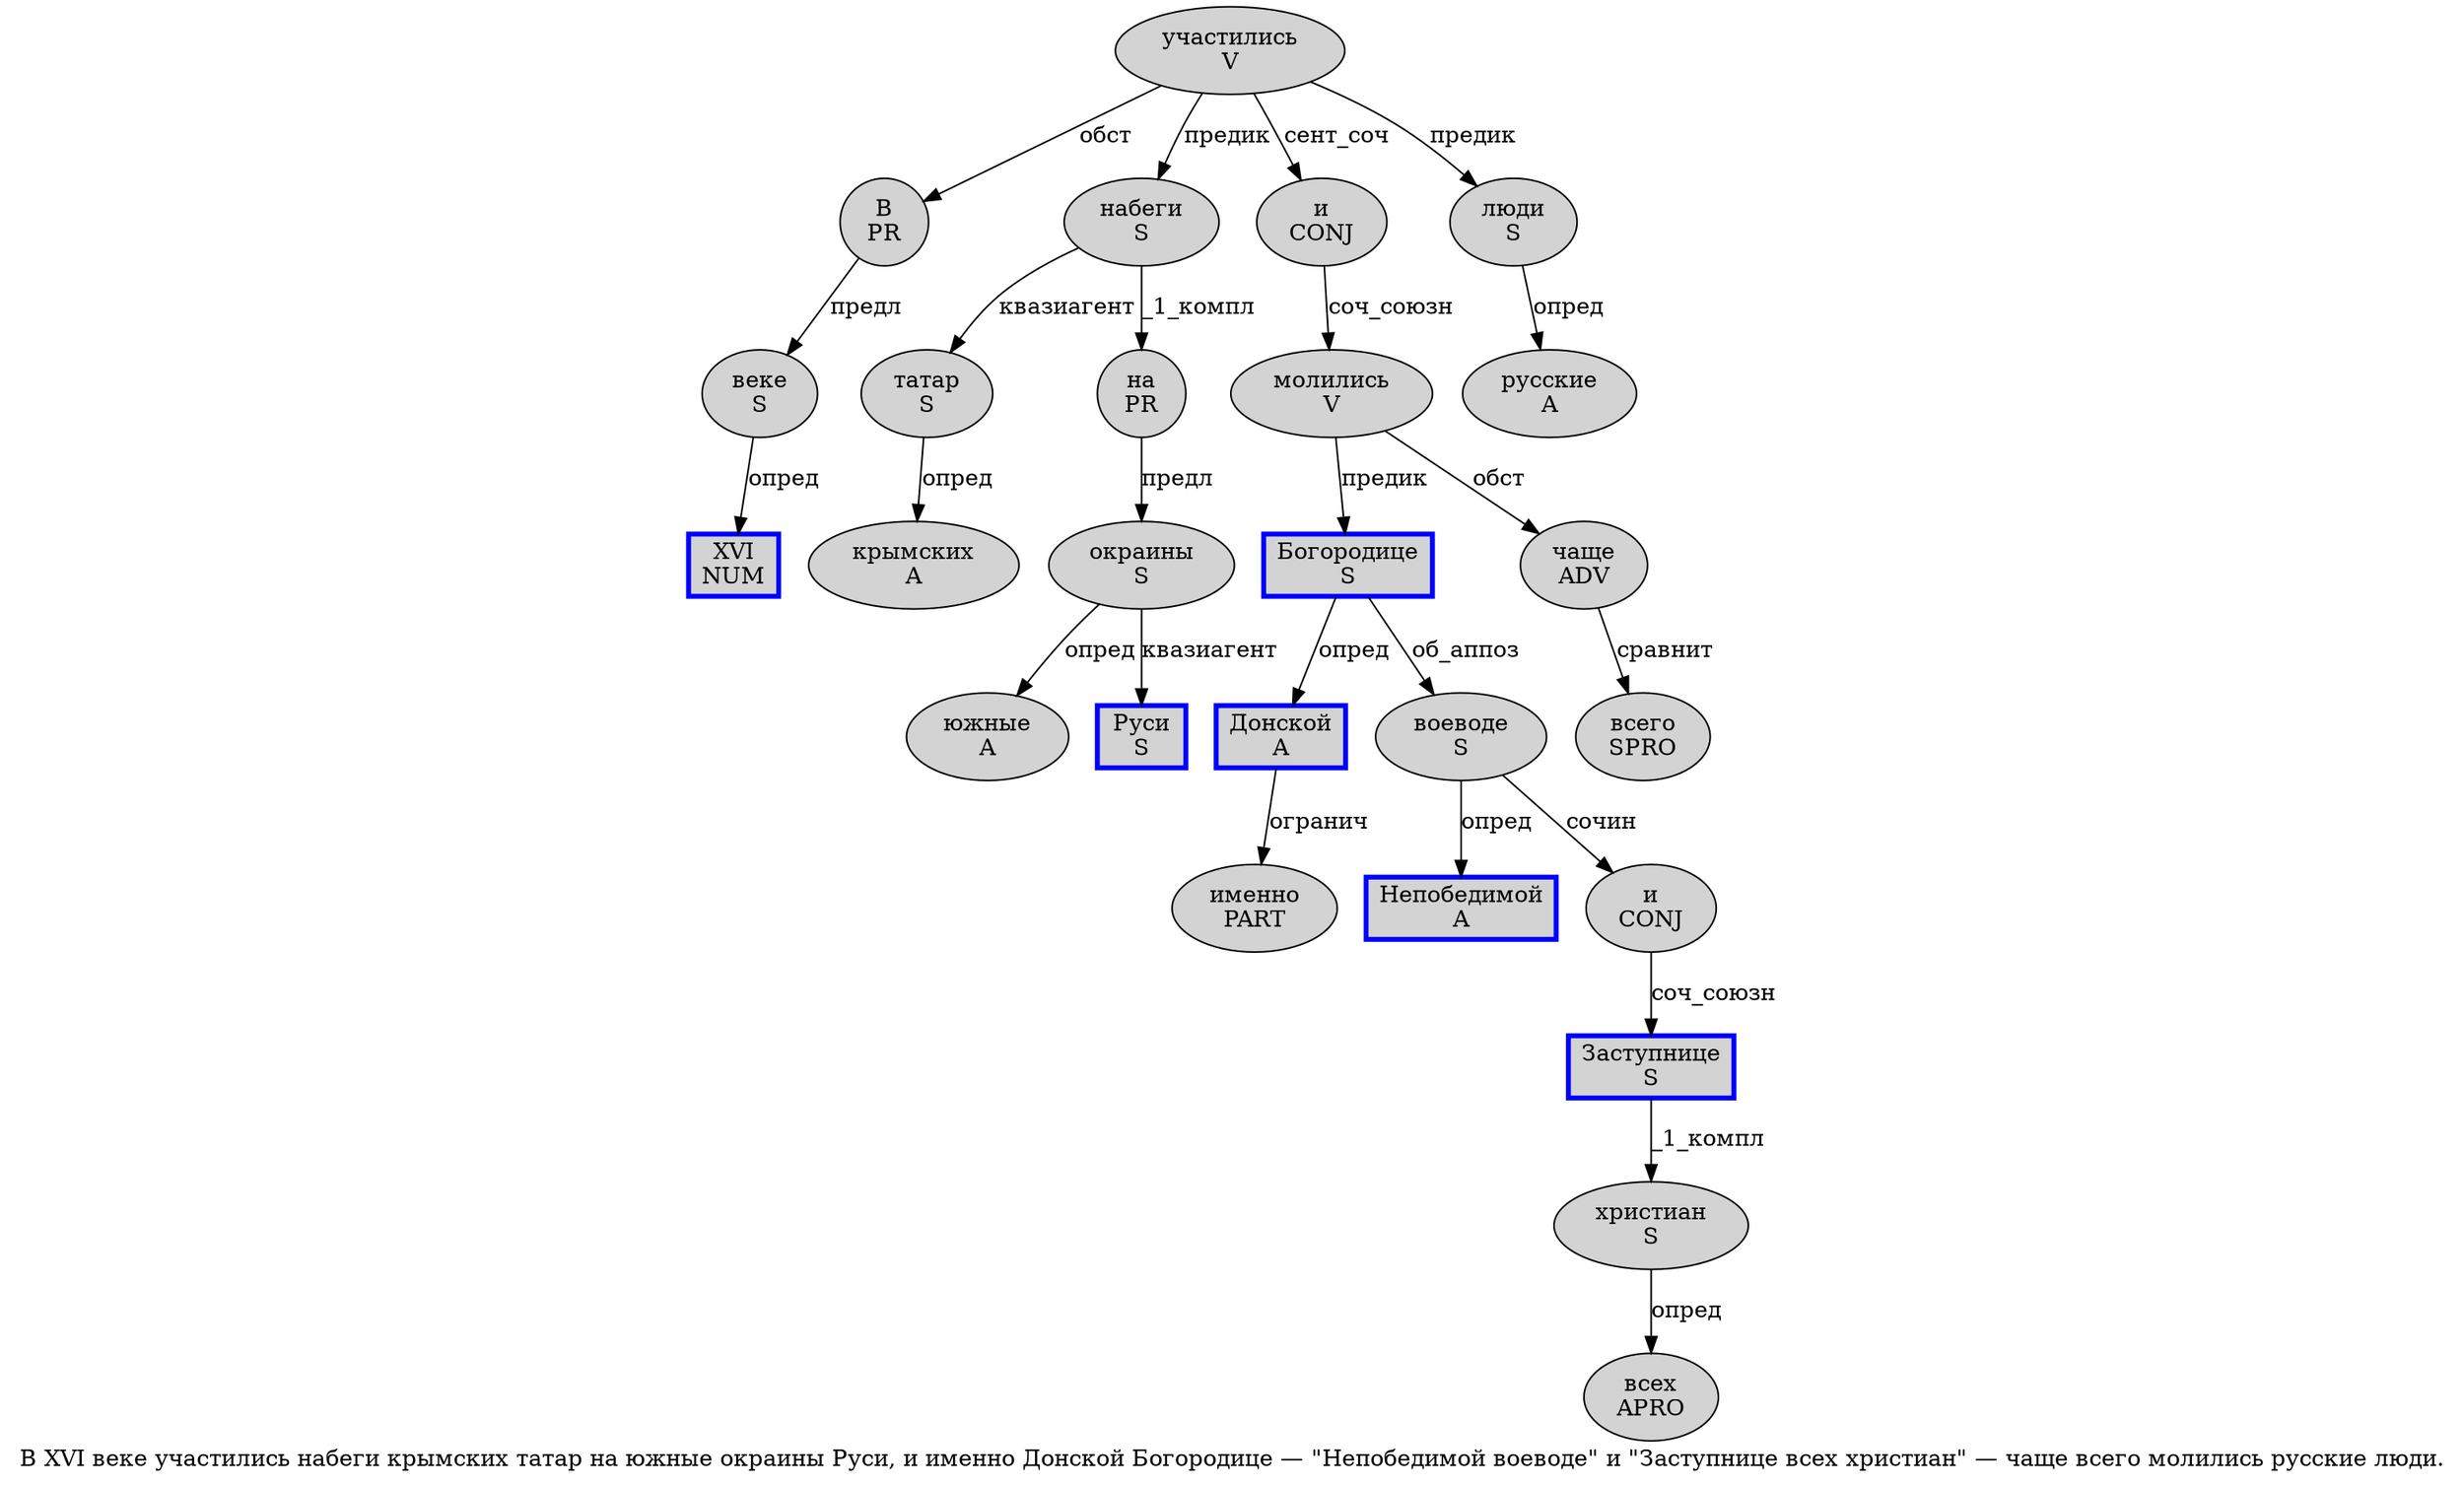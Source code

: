 digraph SENTENCE_928 {
	graph [label="В XVI веке участились набеги крымских татар на южные окраины Руси, и именно Донской Богородице — \"Непобедимой воеводе\" и \"Заступнице всех христиан\" — чаще всего молились русские люди."]
	node [style=filled]
		0 [label="В
PR" color="" fillcolor=lightgray penwidth=1 shape=ellipse]
		1 [label="XVI
NUM" color=blue fillcolor=lightgray penwidth=3 shape=box]
		2 [label="веке
S" color="" fillcolor=lightgray penwidth=1 shape=ellipse]
		3 [label="участились
V" color="" fillcolor=lightgray penwidth=1 shape=ellipse]
		4 [label="набеги
S" color="" fillcolor=lightgray penwidth=1 shape=ellipse]
		5 [label="крымских
A" color="" fillcolor=lightgray penwidth=1 shape=ellipse]
		6 [label="татар
S" color="" fillcolor=lightgray penwidth=1 shape=ellipse]
		7 [label="на
PR" color="" fillcolor=lightgray penwidth=1 shape=ellipse]
		8 [label="южные
A" color="" fillcolor=lightgray penwidth=1 shape=ellipse]
		9 [label="окраины
S" color="" fillcolor=lightgray penwidth=1 shape=ellipse]
		10 [label="Руси
S" color=blue fillcolor=lightgray penwidth=3 shape=box]
		12 [label="и
CONJ" color="" fillcolor=lightgray penwidth=1 shape=ellipse]
		13 [label="именно
PART" color="" fillcolor=lightgray penwidth=1 shape=ellipse]
		14 [label="Донской
A" color=blue fillcolor=lightgray penwidth=3 shape=box]
		15 [label="Богородице
S" color=blue fillcolor=lightgray penwidth=3 shape=box]
		18 [label="Непобедимой
A" color=blue fillcolor=lightgray penwidth=3 shape=box]
		19 [label="воеводе
S" color="" fillcolor=lightgray penwidth=1 shape=ellipse]
		21 [label="и
CONJ" color="" fillcolor=lightgray penwidth=1 shape=ellipse]
		23 [label="Заступнице
S" color=blue fillcolor=lightgray penwidth=3 shape=box]
		24 [label="всех
APRO" color="" fillcolor=lightgray penwidth=1 shape=ellipse]
		25 [label="христиан
S" color="" fillcolor=lightgray penwidth=1 shape=ellipse]
		28 [label="чаще
ADV" color="" fillcolor=lightgray penwidth=1 shape=ellipse]
		29 [label="всего
SPRO" color="" fillcolor=lightgray penwidth=1 shape=ellipse]
		30 [label="молились
V" color="" fillcolor=lightgray penwidth=1 shape=ellipse]
		31 [label="русские
A" color="" fillcolor=lightgray penwidth=1 shape=ellipse]
		32 [label="люди
S" color="" fillcolor=lightgray penwidth=1 shape=ellipse]
			2 -> 1 [label="опред"]
			9 -> 8 [label="опред"]
			9 -> 10 [label="квазиагент"]
			28 -> 29 [label="сравнит"]
			12 -> 30 [label="соч_союзн"]
			23 -> 25 [label="_1_компл"]
			6 -> 5 [label="опред"]
			0 -> 2 [label="предл"]
			32 -> 31 [label="опред"]
			15 -> 14 [label="опред"]
			15 -> 19 [label="об_аппоз"]
			21 -> 23 [label="соч_союзн"]
			19 -> 18 [label="опред"]
			19 -> 21 [label="сочин"]
			3 -> 0 [label="обст"]
			3 -> 4 [label="предик"]
			3 -> 12 [label="сент_соч"]
			3 -> 32 [label="предик"]
			25 -> 24 [label="опред"]
			7 -> 9 [label="предл"]
			4 -> 6 [label="квазиагент"]
			4 -> 7 [label="_1_компл"]
			14 -> 13 [label="огранич"]
			30 -> 15 [label="предик"]
			30 -> 28 [label="обст"]
}